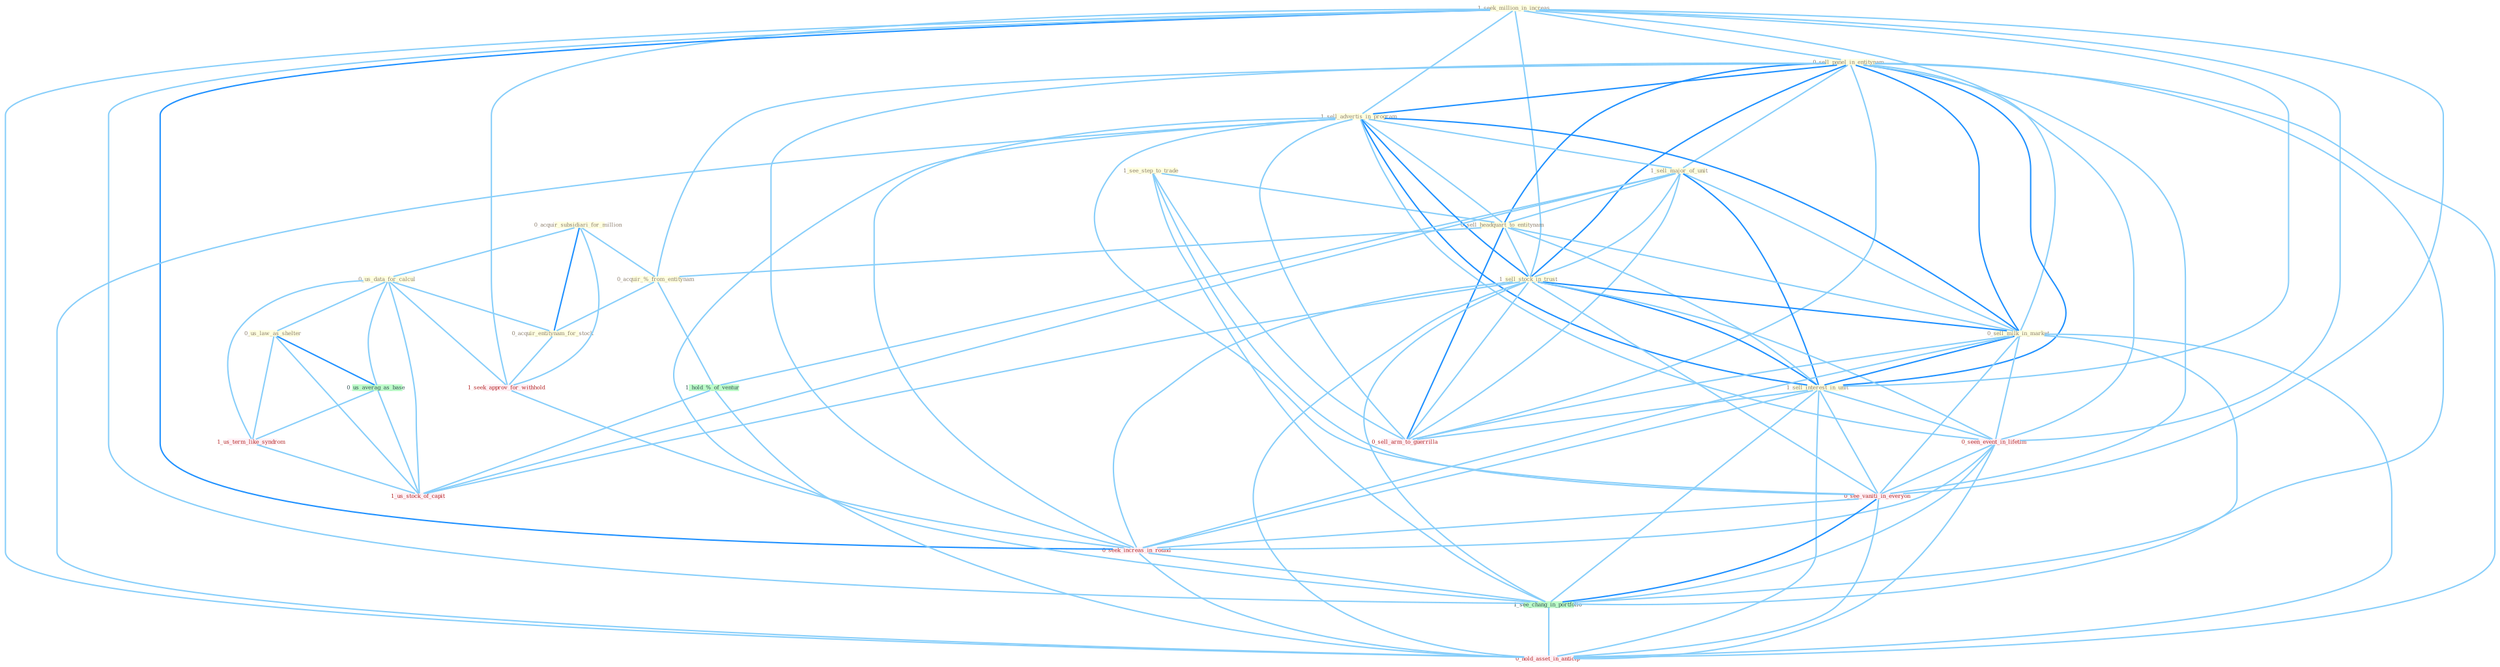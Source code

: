 Graph G{ 
    node
    [shape=polygon,style=filled,width=.5,height=.06,color="#BDFCC9",fixedsize=true,fontsize=4,
    fontcolor="#2f4f4f"];
    {node
    [color="#ffffe0", fontcolor="#8b7d6b"] "0_acquir_subsidiari_for_million " "1_seek_million_in_increas " "0_us_data_for_calcul " "0_us_law_as_shelter " "0_sell_panel_in_entitynam " "1_see_step_to_trade " "1_sell_advertis_in_program " "1_sell_major_of_unit " "0_sell_headquart_to_entitynam " "1_sell_stock_in_trust " "0_acquir_%_from_entitynam " "0_sell_milk_in_market " "0_acquir_entitynam_for_stock " "1_sell_interest_in_unit "}
{node [color="#fff0f5", fontcolor="#b22222"] "0_seen_event_in_lifetim " "1_us_term_like_syndrom " "1_seek_approv_for_withhold " "0_see_vaniti_in_everyon " "0_sell_arm_to_guerrilla " "0_seek_increas_in_round " "1_us_stock_of_capit " "0_hold_asset_in_anticip "}
edge [color="#B0E2FF"];

	"0_acquir_subsidiari_for_million " -- "0_us_data_for_calcul " [w="1", color="#87cefa" ];
	"0_acquir_subsidiari_for_million " -- "0_acquir_%_from_entitynam " [w="1", color="#87cefa" ];
	"0_acquir_subsidiari_for_million " -- "0_acquir_entitynam_for_stock " [w="2", color="#1e90ff" , len=0.8];
	"0_acquir_subsidiari_for_million " -- "1_seek_approv_for_withhold " [w="1", color="#87cefa" ];
	"1_seek_million_in_increas " -- "0_sell_panel_in_entitynam " [w="1", color="#87cefa" ];
	"1_seek_million_in_increas " -- "1_sell_advertis_in_program " [w="1", color="#87cefa" ];
	"1_seek_million_in_increas " -- "1_sell_stock_in_trust " [w="1", color="#87cefa" ];
	"1_seek_million_in_increas " -- "0_sell_milk_in_market " [w="1", color="#87cefa" ];
	"1_seek_million_in_increas " -- "1_sell_interest_in_unit " [w="1", color="#87cefa" ];
	"1_seek_million_in_increas " -- "0_seen_event_in_lifetim " [w="1", color="#87cefa" ];
	"1_seek_million_in_increas " -- "1_seek_approv_for_withhold " [w="1", color="#87cefa" ];
	"1_seek_million_in_increas " -- "0_see_vaniti_in_everyon " [w="1", color="#87cefa" ];
	"1_seek_million_in_increas " -- "0_seek_increas_in_round " [w="2", color="#1e90ff" , len=0.8];
	"1_seek_million_in_increas " -- "1_see_chang_in_portfolio " [w="1", color="#87cefa" ];
	"1_seek_million_in_increas " -- "0_hold_asset_in_anticip " [w="1", color="#87cefa" ];
	"0_us_data_for_calcul " -- "0_us_law_as_shelter " [w="1", color="#87cefa" ];
	"0_us_data_for_calcul " -- "0_acquir_entitynam_for_stock " [w="1", color="#87cefa" ];
	"0_us_data_for_calcul " -- "0_us_averag_as_base " [w="1", color="#87cefa" ];
	"0_us_data_for_calcul " -- "1_us_term_like_syndrom " [w="1", color="#87cefa" ];
	"0_us_data_for_calcul " -- "1_seek_approv_for_withhold " [w="1", color="#87cefa" ];
	"0_us_data_for_calcul " -- "1_us_stock_of_capit " [w="1", color="#87cefa" ];
	"0_us_law_as_shelter " -- "0_us_averag_as_base " [w="2", color="#1e90ff" , len=0.8];
	"0_us_law_as_shelter " -- "1_us_term_like_syndrom " [w="1", color="#87cefa" ];
	"0_us_law_as_shelter " -- "1_us_stock_of_capit " [w="1", color="#87cefa" ];
	"0_sell_panel_in_entitynam " -- "1_sell_advertis_in_program " [w="2", color="#1e90ff" , len=0.8];
	"0_sell_panel_in_entitynam " -- "1_sell_major_of_unit " [w="1", color="#87cefa" ];
	"0_sell_panel_in_entitynam " -- "0_sell_headquart_to_entitynam " [w="2", color="#1e90ff" , len=0.8];
	"0_sell_panel_in_entitynam " -- "1_sell_stock_in_trust " [w="2", color="#1e90ff" , len=0.8];
	"0_sell_panel_in_entitynam " -- "0_acquir_%_from_entitynam " [w="1", color="#87cefa" ];
	"0_sell_panel_in_entitynam " -- "0_sell_milk_in_market " [w="2", color="#1e90ff" , len=0.8];
	"0_sell_panel_in_entitynam " -- "1_sell_interest_in_unit " [w="2", color="#1e90ff" , len=0.8];
	"0_sell_panel_in_entitynam " -- "0_seen_event_in_lifetim " [w="1", color="#87cefa" ];
	"0_sell_panel_in_entitynam " -- "0_see_vaniti_in_everyon " [w="1", color="#87cefa" ];
	"0_sell_panel_in_entitynam " -- "0_sell_arm_to_guerrilla " [w="1", color="#87cefa" ];
	"0_sell_panel_in_entitynam " -- "0_seek_increas_in_round " [w="1", color="#87cefa" ];
	"0_sell_panel_in_entitynam " -- "1_see_chang_in_portfolio " [w="1", color="#87cefa" ];
	"0_sell_panel_in_entitynam " -- "0_hold_asset_in_anticip " [w="1", color="#87cefa" ];
	"1_see_step_to_trade " -- "0_sell_headquart_to_entitynam " [w="1", color="#87cefa" ];
	"1_see_step_to_trade " -- "0_see_vaniti_in_everyon " [w="1", color="#87cefa" ];
	"1_see_step_to_trade " -- "0_sell_arm_to_guerrilla " [w="1", color="#87cefa" ];
	"1_see_step_to_trade " -- "1_see_chang_in_portfolio " [w="1", color="#87cefa" ];
	"1_sell_advertis_in_program " -- "1_sell_major_of_unit " [w="1", color="#87cefa" ];
	"1_sell_advertis_in_program " -- "0_sell_headquart_to_entitynam " [w="1", color="#87cefa" ];
	"1_sell_advertis_in_program " -- "1_sell_stock_in_trust " [w="2", color="#1e90ff" , len=0.8];
	"1_sell_advertis_in_program " -- "0_sell_milk_in_market " [w="2", color="#1e90ff" , len=0.8];
	"1_sell_advertis_in_program " -- "1_sell_interest_in_unit " [w="2", color="#1e90ff" , len=0.8];
	"1_sell_advertis_in_program " -- "0_seen_event_in_lifetim " [w="1", color="#87cefa" ];
	"1_sell_advertis_in_program " -- "0_see_vaniti_in_everyon " [w="1", color="#87cefa" ];
	"1_sell_advertis_in_program " -- "0_sell_arm_to_guerrilla " [w="1", color="#87cefa" ];
	"1_sell_advertis_in_program " -- "0_seek_increas_in_round " [w="1", color="#87cefa" ];
	"1_sell_advertis_in_program " -- "1_see_chang_in_portfolio " [w="1", color="#87cefa" ];
	"1_sell_advertis_in_program " -- "0_hold_asset_in_anticip " [w="1", color="#87cefa" ];
	"1_sell_major_of_unit " -- "0_sell_headquart_to_entitynam " [w="1", color="#87cefa" ];
	"1_sell_major_of_unit " -- "1_sell_stock_in_trust " [w="1", color="#87cefa" ];
	"1_sell_major_of_unit " -- "0_sell_milk_in_market " [w="1", color="#87cefa" ];
	"1_sell_major_of_unit " -- "1_sell_interest_in_unit " [w="2", color="#1e90ff" , len=0.8];
	"1_sell_major_of_unit " -- "1_hold_%_of_ventur " [w="1", color="#87cefa" ];
	"1_sell_major_of_unit " -- "0_sell_arm_to_guerrilla " [w="1", color="#87cefa" ];
	"1_sell_major_of_unit " -- "1_us_stock_of_capit " [w="1", color="#87cefa" ];
	"0_sell_headquart_to_entitynam " -- "1_sell_stock_in_trust " [w="1", color="#87cefa" ];
	"0_sell_headquart_to_entitynam " -- "0_acquir_%_from_entitynam " [w="1", color="#87cefa" ];
	"0_sell_headquart_to_entitynam " -- "0_sell_milk_in_market " [w="1", color="#87cefa" ];
	"0_sell_headquart_to_entitynam " -- "1_sell_interest_in_unit " [w="1", color="#87cefa" ];
	"0_sell_headquart_to_entitynam " -- "0_sell_arm_to_guerrilla " [w="2", color="#1e90ff" , len=0.8];
	"1_sell_stock_in_trust " -- "0_sell_milk_in_market " [w="2", color="#1e90ff" , len=0.8];
	"1_sell_stock_in_trust " -- "1_sell_interest_in_unit " [w="2", color="#1e90ff" , len=0.8];
	"1_sell_stock_in_trust " -- "0_seen_event_in_lifetim " [w="1", color="#87cefa" ];
	"1_sell_stock_in_trust " -- "0_see_vaniti_in_everyon " [w="1", color="#87cefa" ];
	"1_sell_stock_in_trust " -- "0_sell_arm_to_guerrilla " [w="1", color="#87cefa" ];
	"1_sell_stock_in_trust " -- "0_seek_increas_in_round " [w="1", color="#87cefa" ];
	"1_sell_stock_in_trust " -- "1_us_stock_of_capit " [w="1", color="#87cefa" ];
	"1_sell_stock_in_trust " -- "1_see_chang_in_portfolio " [w="1", color="#87cefa" ];
	"1_sell_stock_in_trust " -- "0_hold_asset_in_anticip " [w="1", color="#87cefa" ];
	"0_acquir_%_from_entitynam " -- "0_acquir_entitynam_for_stock " [w="1", color="#87cefa" ];
	"0_acquir_%_from_entitynam " -- "1_hold_%_of_ventur " [w="1", color="#87cefa" ];
	"0_sell_milk_in_market " -- "1_sell_interest_in_unit " [w="2", color="#1e90ff" , len=0.8];
	"0_sell_milk_in_market " -- "0_seen_event_in_lifetim " [w="1", color="#87cefa" ];
	"0_sell_milk_in_market " -- "0_see_vaniti_in_everyon " [w="1", color="#87cefa" ];
	"0_sell_milk_in_market " -- "0_sell_arm_to_guerrilla " [w="1", color="#87cefa" ];
	"0_sell_milk_in_market " -- "0_seek_increas_in_round " [w="1", color="#87cefa" ];
	"0_sell_milk_in_market " -- "1_see_chang_in_portfolio " [w="1", color="#87cefa" ];
	"0_sell_milk_in_market " -- "0_hold_asset_in_anticip " [w="1", color="#87cefa" ];
	"0_acquir_entitynam_for_stock " -- "1_seek_approv_for_withhold " [w="1", color="#87cefa" ];
	"1_sell_interest_in_unit " -- "0_seen_event_in_lifetim " [w="1", color="#87cefa" ];
	"1_sell_interest_in_unit " -- "0_see_vaniti_in_everyon " [w="1", color="#87cefa" ];
	"1_sell_interest_in_unit " -- "0_sell_arm_to_guerrilla " [w="1", color="#87cefa" ];
	"1_sell_interest_in_unit " -- "0_seek_increas_in_round " [w="1", color="#87cefa" ];
	"1_sell_interest_in_unit " -- "1_see_chang_in_portfolio " [w="1", color="#87cefa" ];
	"1_sell_interest_in_unit " -- "0_hold_asset_in_anticip " [w="1", color="#87cefa" ];
	"0_seen_event_in_lifetim " -- "0_see_vaniti_in_everyon " [w="1", color="#87cefa" ];
	"0_seen_event_in_lifetim " -- "0_seek_increas_in_round " [w="1", color="#87cefa" ];
	"0_seen_event_in_lifetim " -- "1_see_chang_in_portfolio " [w="1", color="#87cefa" ];
	"0_seen_event_in_lifetim " -- "0_hold_asset_in_anticip " [w="1", color="#87cefa" ];
	"0_us_averag_as_base " -- "1_us_term_like_syndrom " [w="1", color="#87cefa" ];
	"0_us_averag_as_base " -- "1_us_stock_of_capit " [w="1", color="#87cefa" ];
	"1_us_term_like_syndrom " -- "1_us_stock_of_capit " [w="1", color="#87cefa" ];
	"1_seek_approv_for_withhold " -- "0_seek_increas_in_round " [w="1", color="#87cefa" ];
	"1_hold_%_of_ventur " -- "1_us_stock_of_capit " [w="1", color="#87cefa" ];
	"1_hold_%_of_ventur " -- "0_hold_asset_in_anticip " [w="1", color="#87cefa" ];
	"0_see_vaniti_in_everyon " -- "0_seek_increas_in_round " [w="1", color="#87cefa" ];
	"0_see_vaniti_in_everyon " -- "1_see_chang_in_portfolio " [w="2", color="#1e90ff" , len=0.8];
	"0_see_vaniti_in_everyon " -- "0_hold_asset_in_anticip " [w="1", color="#87cefa" ];
	"0_seek_increas_in_round " -- "1_see_chang_in_portfolio " [w="1", color="#87cefa" ];
	"0_seek_increas_in_round " -- "0_hold_asset_in_anticip " [w="1", color="#87cefa" ];
	"1_see_chang_in_portfolio " -- "0_hold_asset_in_anticip " [w="1", color="#87cefa" ];
}